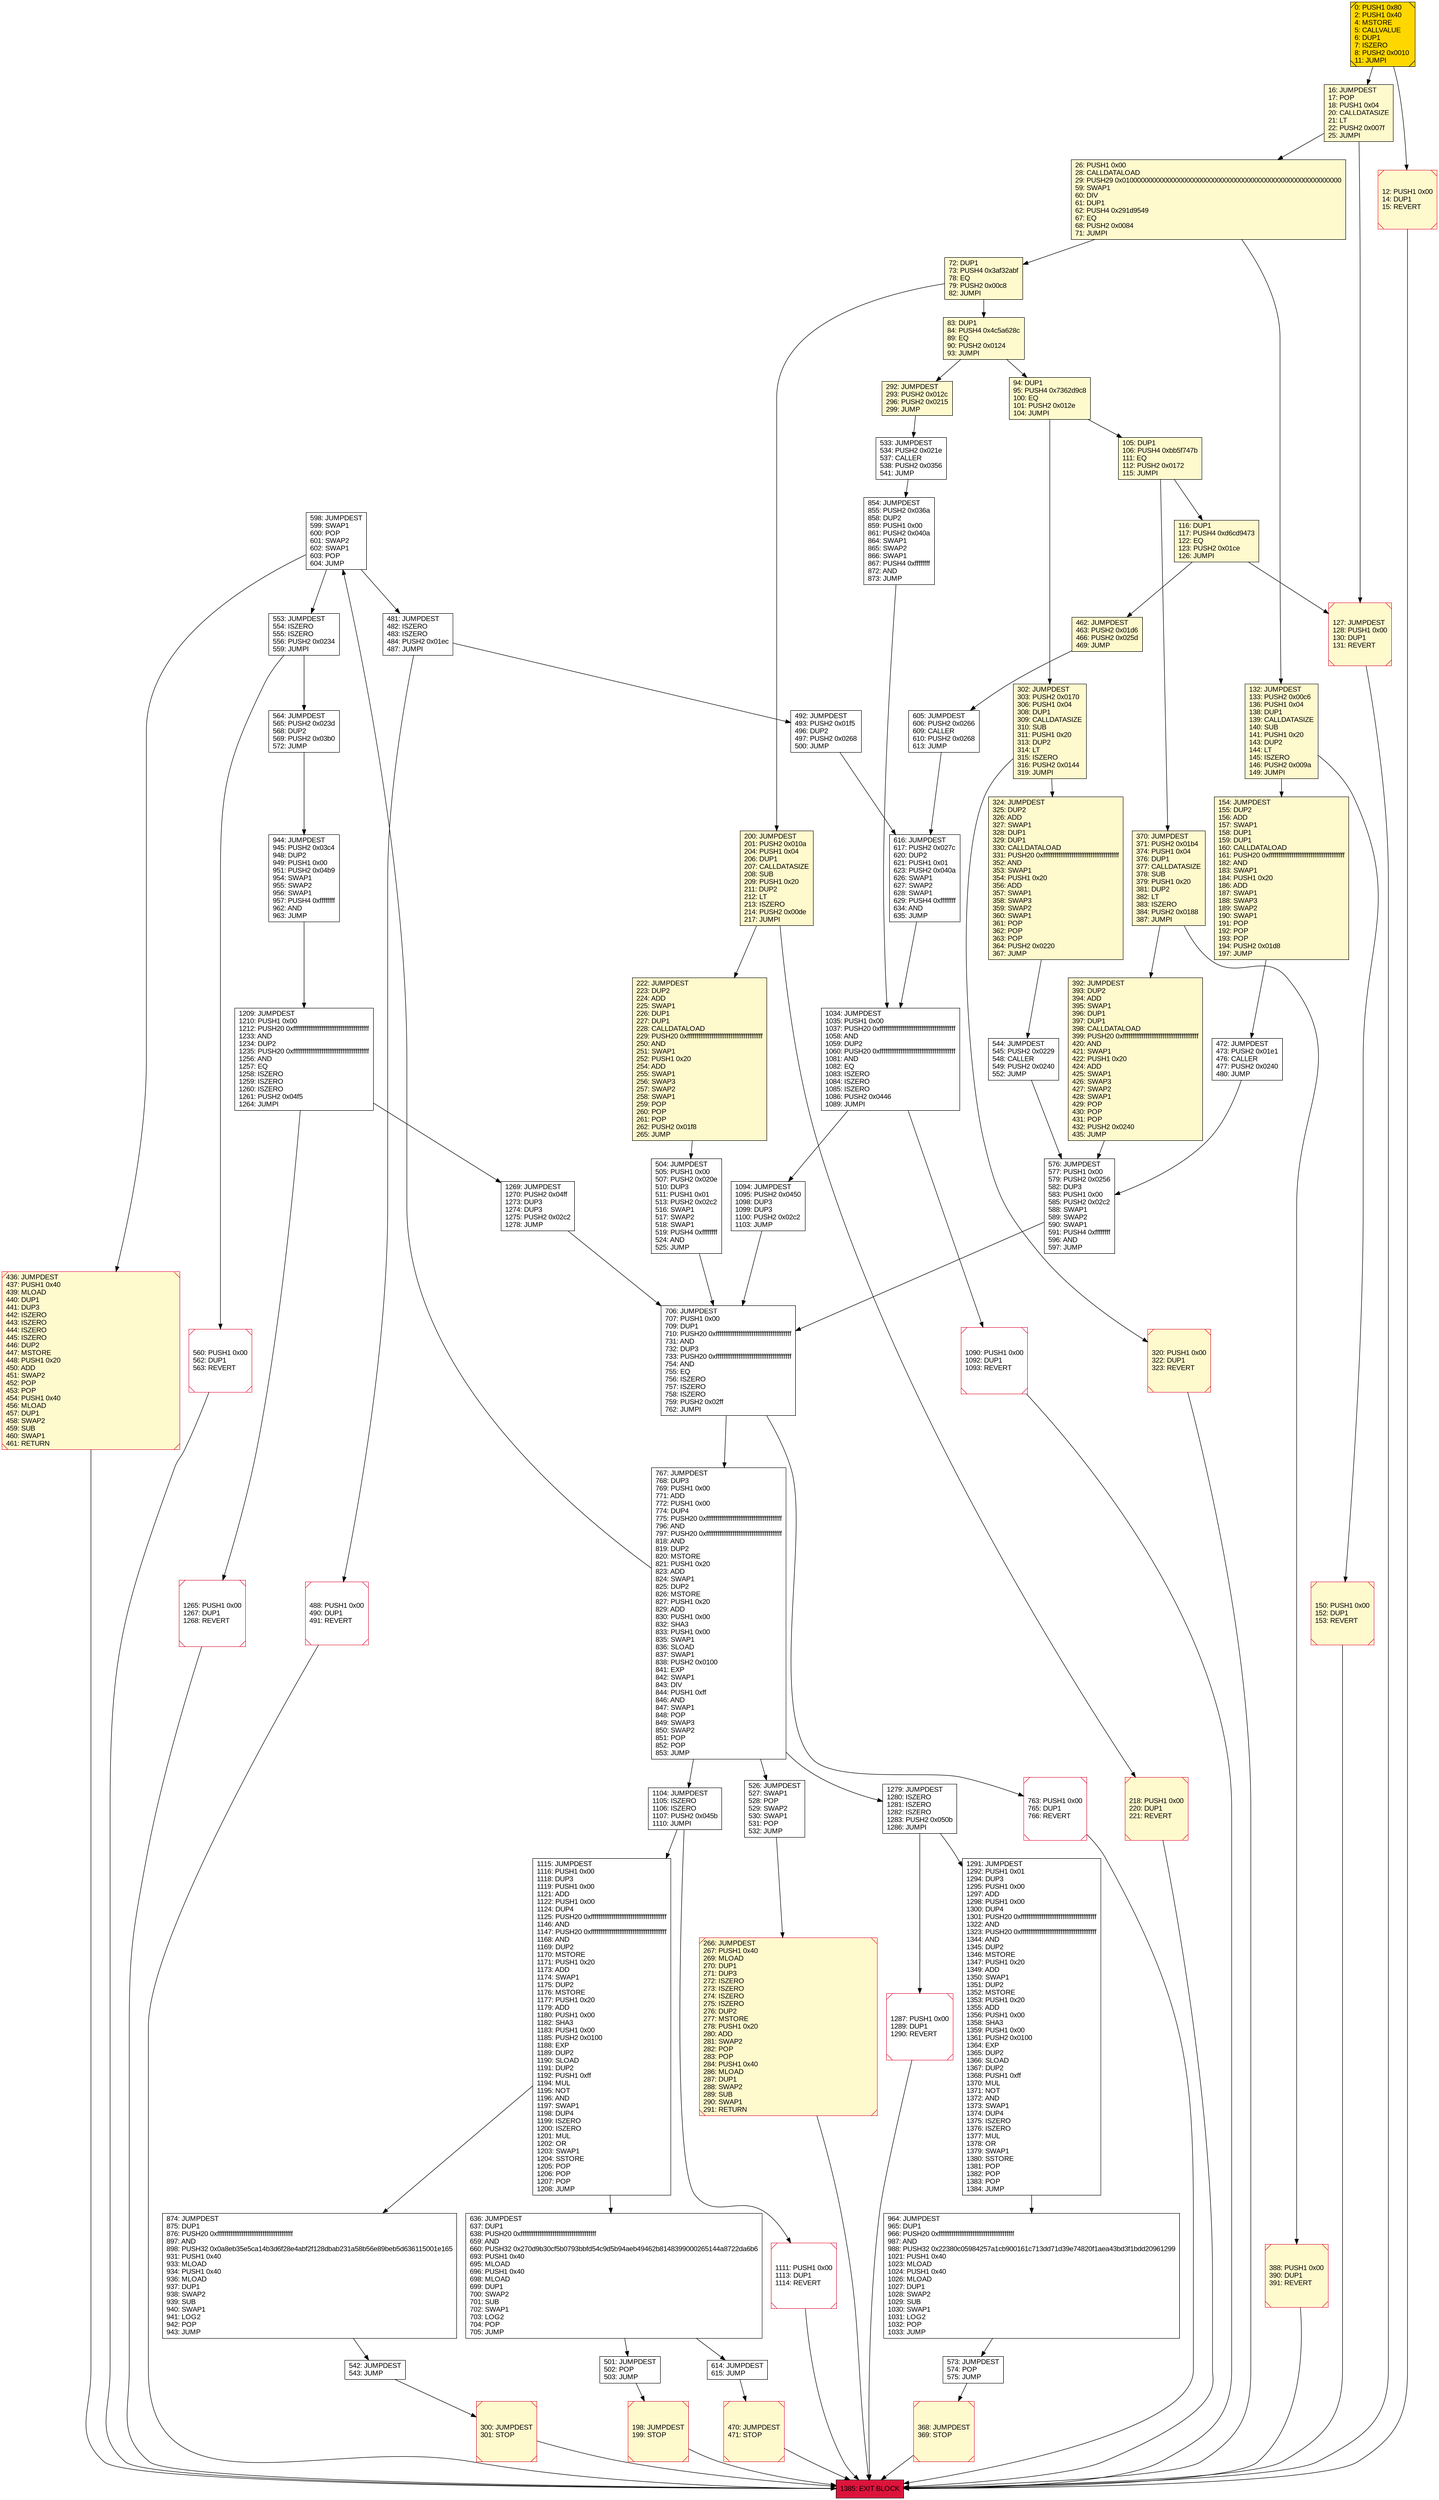 digraph G {
bgcolor=transparent rankdir=UD;
node [shape=box style=filled color=black fillcolor=white fontname=arial fontcolor=black];
874 [label="874: JUMPDEST\l875: DUP1\l876: PUSH20 0xffffffffffffffffffffffffffffffffffffffff\l897: AND\l898: PUSH32 0x0a8eb35e5ca14b3d6f28e4abf2f128dbab231a58b56e89beb5d636115001e165\l931: PUSH1 0x40\l933: MLOAD\l934: PUSH1 0x40\l936: MLOAD\l937: DUP1\l938: SWAP2\l939: SUB\l940: SWAP1\l941: LOG2\l942: POP\l943: JUMP\l" ];
94 [label="94: DUP1\l95: PUSH4 0x7362d9c8\l100: EQ\l101: PUSH2 0x012e\l104: JUMPI\l" fillcolor=lemonchiffon ];
553 [label="553: JUMPDEST\l554: ISZERO\l555: ISZERO\l556: PUSH2 0x0234\l559: JUMPI\l" ];
1104 [label="1104: JUMPDEST\l1105: ISZERO\l1106: ISZERO\l1107: PUSH2 0x045b\l1110: JUMPI\l" ];
26 [label="26: PUSH1 0x00\l28: CALLDATALOAD\l29: PUSH29 0x0100000000000000000000000000000000000000000000000000000000\l59: SWAP1\l60: DIV\l61: DUP1\l62: PUSH4 0x291d9549\l67: EQ\l68: PUSH2 0x0084\l71: JUMPI\l" fillcolor=lemonchiffon ];
436 [label="436: JUMPDEST\l437: PUSH1 0x40\l439: MLOAD\l440: DUP1\l441: DUP3\l442: ISZERO\l443: ISZERO\l444: ISZERO\l445: ISZERO\l446: DUP2\l447: MSTORE\l448: PUSH1 0x20\l450: ADD\l451: SWAP2\l452: POP\l453: POP\l454: PUSH1 0x40\l456: MLOAD\l457: DUP1\l458: SWAP2\l459: SUB\l460: SWAP1\l461: RETURN\l" fillcolor=lemonchiffon shape=Msquare color=crimson ];
616 [label="616: JUMPDEST\l617: PUSH2 0x027c\l620: DUP2\l621: PUSH1 0x01\l623: PUSH2 0x040a\l626: SWAP1\l627: SWAP2\l628: SWAP1\l629: PUSH4 0xffffffff\l634: AND\l635: JUMP\l" ];
132 [label="132: JUMPDEST\l133: PUSH2 0x00c6\l136: PUSH1 0x04\l138: DUP1\l139: CALLDATASIZE\l140: SUB\l141: PUSH1 0x20\l143: DUP2\l144: LT\l145: ISZERO\l146: PUSH2 0x009a\l149: JUMPI\l" fillcolor=lemonchiffon ];
544 [label="544: JUMPDEST\l545: PUSH2 0x0229\l548: CALLER\l549: PUSH2 0x0240\l552: JUMP\l" ];
116 [label="116: DUP1\l117: PUSH4 0xd6cd9473\l122: EQ\l123: PUSH2 0x01ce\l126: JUMPI\l" fillcolor=lemonchiffon ];
560 [label="560: PUSH1 0x00\l562: DUP1\l563: REVERT\l" shape=Msquare color=crimson ];
105 [label="105: DUP1\l106: PUSH4 0xbb5f747b\l111: EQ\l112: PUSH2 0x0172\l115: JUMPI\l" fillcolor=lemonchiffon ];
0 [label="0: PUSH1 0x80\l2: PUSH1 0x40\l4: MSTORE\l5: CALLVALUE\l6: DUP1\l7: ISZERO\l8: PUSH2 0x0010\l11: JUMPI\l" fillcolor=lemonchiffon shape=Msquare fillcolor=gold ];
573 [label="573: JUMPDEST\l574: POP\l575: JUMP\l" ];
576 [label="576: JUMPDEST\l577: PUSH1 0x00\l579: PUSH2 0x0256\l582: DUP3\l583: PUSH1 0x00\l585: PUSH2 0x02c2\l588: SWAP1\l589: SWAP2\l590: SWAP1\l591: PUSH4 0xffffffff\l596: AND\l597: JUMP\l" ];
370 [label="370: JUMPDEST\l371: PUSH2 0x01b4\l374: PUSH1 0x04\l376: DUP1\l377: CALLDATASIZE\l378: SUB\l379: PUSH1 0x20\l381: DUP2\l382: LT\l383: ISZERO\l384: PUSH2 0x0188\l387: JUMPI\l" fillcolor=lemonchiffon ];
200 [label="200: JUMPDEST\l201: PUSH2 0x010a\l204: PUSH1 0x04\l206: DUP1\l207: CALLDATASIZE\l208: SUB\l209: PUSH1 0x20\l211: DUP2\l212: LT\l213: ISZERO\l214: PUSH2 0x00de\l217: JUMPI\l" fillcolor=lemonchiffon ];
222 [label="222: JUMPDEST\l223: DUP2\l224: ADD\l225: SWAP1\l226: DUP1\l227: DUP1\l228: CALLDATALOAD\l229: PUSH20 0xffffffffffffffffffffffffffffffffffffffff\l250: AND\l251: SWAP1\l252: PUSH1 0x20\l254: ADD\l255: SWAP1\l256: SWAP3\l257: SWAP2\l258: SWAP1\l259: POP\l260: POP\l261: POP\l262: PUSH2 0x01f8\l265: JUMP\l" fillcolor=lemonchiffon ];
16 [label="16: JUMPDEST\l17: POP\l18: PUSH1 0x04\l20: CALLDATASIZE\l21: LT\l22: PUSH2 0x007f\l25: JUMPI\l" fillcolor=lemonchiffon ];
154 [label="154: JUMPDEST\l155: DUP2\l156: ADD\l157: SWAP1\l158: DUP1\l159: DUP1\l160: CALLDATALOAD\l161: PUSH20 0xffffffffffffffffffffffffffffffffffffffff\l182: AND\l183: SWAP1\l184: PUSH1 0x20\l186: ADD\l187: SWAP1\l188: SWAP3\l189: SWAP2\l190: SWAP1\l191: POP\l192: POP\l193: POP\l194: PUSH2 0x01d8\l197: JUMP\l" fillcolor=lemonchiffon ];
388 [label="388: PUSH1 0x00\l390: DUP1\l391: REVERT\l" fillcolor=lemonchiffon shape=Msquare color=crimson ];
526 [label="526: JUMPDEST\l527: SWAP1\l528: POP\l529: SWAP2\l530: SWAP1\l531: POP\l532: JUMP\l" ];
1287 [label="1287: PUSH1 0x00\l1289: DUP1\l1290: REVERT\l" shape=Msquare color=crimson ];
1269 [label="1269: JUMPDEST\l1270: PUSH2 0x04ff\l1273: DUP3\l1274: DUP3\l1275: PUSH2 0x02c2\l1278: JUMP\l" ];
854 [label="854: JUMPDEST\l855: PUSH2 0x036a\l858: DUP2\l859: PUSH1 0x00\l861: PUSH2 0x040a\l864: SWAP1\l865: SWAP2\l866: SWAP1\l867: PUSH4 0xffffffff\l872: AND\l873: JUMP\l" ];
542 [label="542: JUMPDEST\l543: JUMP\l" ];
12 [label="12: PUSH1 0x00\l14: DUP1\l15: REVERT\l" fillcolor=lemonchiffon shape=Msquare color=crimson ];
481 [label="481: JUMPDEST\l482: ISZERO\l483: ISZERO\l484: PUSH2 0x01ec\l487: JUMPI\l" ];
266 [label="266: JUMPDEST\l267: PUSH1 0x40\l269: MLOAD\l270: DUP1\l271: DUP3\l272: ISZERO\l273: ISZERO\l274: ISZERO\l275: ISZERO\l276: DUP2\l277: MSTORE\l278: PUSH1 0x20\l280: ADD\l281: SWAP2\l282: POP\l283: POP\l284: PUSH1 0x40\l286: MLOAD\l287: DUP1\l288: SWAP2\l289: SUB\l290: SWAP1\l291: RETURN\l" fillcolor=lemonchiffon shape=Msquare color=crimson ];
150 [label="150: PUSH1 0x00\l152: DUP1\l153: REVERT\l" fillcolor=lemonchiffon shape=Msquare color=crimson ];
504 [label="504: JUMPDEST\l505: PUSH1 0x00\l507: PUSH2 0x020e\l510: DUP3\l511: PUSH1 0x01\l513: PUSH2 0x02c2\l516: SWAP1\l517: SWAP2\l518: SWAP1\l519: PUSH4 0xffffffff\l524: AND\l525: JUMP\l" ];
300 [label="300: JUMPDEST\l301: STOP\l" fillcolor=lemonchiffon shape=Msquare color=crimson ];
636 [label="636: JUMPDEST\l637: DUP1\l638: PUSH20 0xffffffffffffffffffffffffffffffffffffffff\l659: AND\l660: PUSH32 0x270d9b30cf5b0793bbfd54c9d5b94aeb49462b8148399000265144a8722da6b6\l693: PUSH1 0x40\l695: MLOAD\l696: PUSH1 0x40\l698: MLOAD\l699: DUP1\l700: SWAP2\l701: SUB\l702: SWAP1\l703: LOG2\l704: POP\l705: JUMP\l" ];
470 [label="470: JUMPDEST\l471: STOP\l" fillcolor=lemonchiffon shape=Msquare color=crimson ];
944 [label="944: JUMPDEST\l945: PUSH2 0x03c4\l948: DUP2\l949: PUSH1 0x00\l951: PUSH2 0x04b9\l954: SWAP1\l955: SWAP2\l956: SWAP1\l957: PUSH4 0xffffffff\l962: AND\l963: JUMP\l" ];
488 [label="488: PUSH1 0x00\l490: DUP1\l491: REVERT\l" shape=Msquare color=crimson ];
964 [label="964: JUMPDEST\l965: DUP1\l966: PUSH20 0xffffffffffffffffffffffffffffffffffffffff\l987: AND\l988: PUSH32 0x22380c05984257a1cb900161c713dd71d39e74820f1aea43bd3f1bdd20961299\l1021: PUSH1 0x40\l1023: MLOAD\l1024: PUSH1 0x40\l1026: MLOAD\l1027: DUP1\l1028: SWAP2\l1029: SUB\l1030: SWAP1\l1031: LOG2\l1032: POP\l1033: JUMP\l" ];
462 [label="462: JUMPDEST\l463: PUSH2 0x01d6\l466: PUSH2 0x025d\l469: JUMP\l" fillcolor=lemonchiffon ];
1265 [label="1265: PUSH1 0x00\l1267: DUP1\l1268: REVERT\l" shape=Msquare color=crimson ];
614 [label="614: JUMPDEST\l615: JUMP\l" ];
198 [label="198: JUMPDEST\l199: STOP\l" fillcolor=lemonchiffon shape=Msquare color=crimson ];
501 [label="501: JUMPDEST\l502: POP\l503: JUMP\l" ];
392 [label="392: JUMPDEST\l393: DUP2\l394: ADD\l395: SWAP1\l396: DUP1\l397: DUP1\l398: CALLDATALOAD\l399: PUSH20 0xffffffffffffffffffffffffffffffffffffffff\l420: AND\l421: SWAP1\l422: PUSH1 0x20\l424: ADD\l425: SWAP1\l426: SWAP3\l427: SWAP2\l428: SWAP1\l429: POP\l430: POP\l431: POP\l432: PUSH2 0x0240\l435: JUMP\l" fillcolor=lemonchiffon ];
492 [label="492: JUMPDEST\l493: PUSH2 0x01f5\l496: DUP2\l497: PUSH2 0x0268\l500: JUMP\l" ];
763 [label="763: PUSH1 0x00\l765: DUP1\l766: REVERT\l" shape=Msquare color=crimson ];
83 [label="83: DUP1\l84: PUSH4 0x4c5a628c\l89: EQ\l90: PUSH2 0x0124\l93: JUMPI\l" fillcolor=lemonchiffon ];
292 [label="292: JUMPDEST\l293: PUSH2 0x012c\l296: PUSH2 0x0215\l299: JUMP\l" fillcolor=lemonchiffon ];
302 [label="302: JUMPDEST\l303: PUSH2 0x0170\l306: PUSH1 0x04\l308: DUP1\l309: CALLDATASIZE\l310: SUB\l311: PUSH1 0x20\l313: DUP2\l314: LT\l315: ISZERO\l316: PUSH2 0x0144\l319: JUMPI\l" fillcolor=lemonchiffon ];
324 [label="324: JUMPDEST\l325: DUP2\l326: ADD\l327: SWAP1\l328: DUP1\l329: DUP1\l330: CALLDATALOAD\l331: PUSH20 0xffffffffffffffffffffffffffffffffffffffff\l352: AND\l353: SWAP1\l354: PUSH1 0x20\l356: ADD\l357: SWAP1\l358: SWAP3\l359: SWAP2\l360: SWAP1\l361: POP\l362: POP\l363: POP\l364: PUSH2 0x0220\l367: JUMP\l" fillcolor=lemonchiffon ];
533 [label="533: JUMPDEST\l534: PUSH2 0x021e\l537: CALLER\l538: PUSH2 0x0356\l541: JUMP\l" ];
320 [label="320: PUSH1 0x00\l322: DUP1\l323: REVERT\l" fillcolor=lemonchiffon shape=Msquare color=crimson ];
1209 [label="1209: JUMPDEST\l1210: PUSH1 0x00\l1212: PUSH20 0xffffffffffffffffffffffffffffffffffffffff\l1233: AND\l1234: DUP2\l1235: PUSH20 0xffffffffffffffffffffffffffffffffffffffff\l1256: AND\l1257: EQ\l1258: ISZERO\l1259: ISZERO\l1260: ISZERO\l1261: PUSH2 0x04f5\l1264: JUMPI\l" ];
1090 [label="1090: PUSH1 0x00\l1092: DUP1\l1093: REVERT\l" shape=Msquare color=crimson ];
368 [label="368: JUMPDEST\l369: STOP\l" fillcolor=lemonchiffon shape=Msquare color=crimson ];
1279 [label="1279: JUMPDEST\l1280: ISZERO\l1281: ISZERO\l1282: ISZERO\l1283: PUSH2 0x050b\l1286: JUMPI\l" ];
1094 [label="1094: JUMPDEST\l1095: PUSH2 0x0450\l1098: DUP3\l1099: DUP3\l1100: PUSH2 0x02c2\l1103: JUMP\l" ];
767 [label="767: JUMPDEST\l768: DUP3\l769: PUSH1 0x00\l771: ADD\l772: PUSH1 0x00\l774: DUP4\l775: PUSH20 0xffffffffffffffffffffffffffffffffffffffff\l796: AND\l797: PUSH20 0xffffffffffffffffffffffffffffffffffffffff\l818: AND\l819: DUP2\l820: MSTORE\l821: PUSH1 0x20\l823: ADD\l824: SWAP1\l825: DUP2\l826: MSTORE\l827: PUSH1 0x20\l829: ADD\l830: PUSH1 0x00\l832: SHA3\l833: PUSH1 0x00\l835: SWAP1\l836: SLOAD\l837: SWAP1\l838: PUSH2 0x0100\l841: EXP\l842: SWAP1\l843: DIV\l844: PUSH1 0xff\l846: AND\l847: SWAP1\l848: POP\l849: SWAP3\l850: SWAP2\l851: POP\l852: POP\l853: JUMP\l" ];
1385 [label="1385: EXIT BLOCK\l" fillcolor=crimson ];
472 [label="472: JUMPDEST\l473: PUSH2 0x01e1\l476: CALLER\l477: PUSH2 0x0240\l480: JUMP\l" ];
72 [label="72: DUP1\l73: PUSH4 0x3af32abf\l78: EQ\l79: PUSH2 0x00c8\l82: JUMPI\l" fillcolor=lemonchiffon ];
605 [label="605: JUMPDEST\l606: PUSH2 0x0266\l609: CALLER\l610: PUSH2 0x0268\l613: JUMP\l" ];
1291 [label="1291: JUMPDEST\l1292: PUSH1 0x01\l1294: DUP3\l1295: PUSH1 0x00\l1297: ADD\l1298: PUSH1 0x00\l1300: DUP4\l1301: PUSH20 0xffffffffffffffffffffffffffffffffffffffff\l1322: AND\l1323: PUSH20 0xffffffffffffffffffffffffffffffffffffffff\l1344: AND\l1345: DUP2\l1346: MSTORE\l1347: PUSH1 0x20\l1349: ADD\l1350: SWAP1\l1351: DUP2\l1352: MSTORE\l1353: PUSH1 0x20\l1355: ADD\l1356: PUSH1 0x00\l1358: SHA3\l1359: PUSH1 0x00\l1361: PUSH2 0x0100\l1364: EXP\l1365: DUP2\l1366: SLOAD\l1367: DUP2\l1368: PUSH1 0xff\l1370: MUL\l1371: NOT\l1372: AND\l1373: SWAP1\l1374: DUP4\l1375: ISZERO\l1376: ISZERO\l1377: MUL\l1378: OR\l1379: SWAP1\l1380: SSTORE\l1381: POP\l1382: POP\l1383: POP\l1384: JUMP\l" ];
564 [label="564: JUMPDEST\l565: PUSH2 0x023d\l568: DUP2\l569: PUSH2 0x03b0\l572: JUMP\l" ];
1111 [label="1111: PUSH1 0x00\l1113: DUP1\l1114: REVERT\l" shape=Msquare color=crimson ];
127 [label="127: JUMPDEST\l128: PUSH1 0x00\l130: DUP1\l131: REVERT\l" fillcolor=lemonchiffon shape=Msquare color=crimson ];
706 [label="706: JUMPDEST\l707: PUSH1 0x00\l709: DUP1\l710: PUSH20 0xffffffffffffffffffffffffffffffffffffffff\l731: AND\l732: DUP3\l733: PUSH20 0xffffffffffffffffffffffffffffffffffffffff\l754: AND\l755: EQ\l756: ISZERO\l757: ISZERO\l758: ISZERO\l759: PUSH2 0x02ff\l762: JUMPI\l" ];
1034 [label="1034: JUMPDEST\l1035: PUSH1 0x00\l1037: PUSH20 0xffffffffffffffffffffffffffffffffffffffff\l1058: AND\l1059: DUP2\l1060: PUSH20 0xffffffffffffffffffffffffffffffffffffffff\l1081: AND\l1082: EQ\l1083: ISZERO\l1084: ISZERO\l1085: ISZERO\l1086: PUSH2 0x0446\l1089: JUMPI\l" ];
218 [label="218: PUSH1 0x00\l220: DUP1\l221: REVERT\l" fillcolor=lemonchiffon shape=Msquare color=crimson ];
598 [label="598: JUMPDEST\l599: SWAP1\l600: POP\l601: SWAP2\l602: SWAP1\l603: POP\l604: JUMP\l" ];
1115 [label="1115: JUMPDEST\l1116: PUSH1 0x00\l1118: DUP3\l1119: PUSH1 0x00\l1121: ADD\l1122: PUSH1 0x00\l1124: DUP4\l1125: PUSH20 0xffffffffffffffffffffffffffffffffffffffff\l1146: AND\l1147: PUSH20 0xffffffffffffffffffffffffffffffffffffffff\l1168: AND\l1169: DUP2\l1170: MSTORE\l1171: PUSH1 0x20\l1173: ADD\l1174: SWAP1\l1175: DUP2\l1176: MSTORE\l1177: PUSH1 0x20\l1179: ADD\l1180: PUSH1 0x00\l1182: SHA3\l1183: PUSH1 0x00\l1185: PUSH2 0x0100\l1188: EXP\l1189: DUP2\l1190: SLOAD\l1191: DUP2\l1192: PUSH1 0xff\l1194: MUL\l1195: NOT\l1196: AND\l1197: SWAP1\l1198: DUP4\l1199: ISZERO\l1200: ISZERO\l1201: MUL\l1202: OR\l1203: SWAP1\l1204: SSTORE\l1205: POP\l1206: POP\l1207: POP\l1208: JUMP\l" ];
83 -> 292;
501 -> 198;
767 -> 1279;
302 -> 324;
105 -> 370;
320 -> 1385;
1279 -> 1291;
1090 -> 1385;
368 -> 1385;
26 -> 132;
544 -> 576;
542 -> 300;
218 -> 1385;
127 -> 1385;
526 -> 266;
614 -> 470;
94 -> 105;
553 -> 560;
222 -> 504;
105 -> 116;
1034 -> 1090;
767 -> 598;
1034 -> 1094;
1094 -> 706;
706 -> 767;
1111 -> 1385;
488 -> 1385;
706 -> 763;
944 -> 1209;
16 -> 26;
1291 -> 964;
874 -> 542;
470 -> 1385;
132 -> 154;
564 -> 944;
763 -> 1385;
1209 -> 1265;
0 -> 12;
72 -> 83;
370 -> 388;
1265 -> 1385;
302 -> 320;
198 -> 1385;
292 -> 533;
0 -> 16;
132 -> 150;
462 -> 605;
200 -> 222;
1279 -> 1287;
504 -> 706;
767 -> 526;
12 -> 1385;
1209 -> 1269;
1115 -> 636;
533 -> 854;
154 -> 472;
370 -> 392;
388 -> 1385;
598 -> 481;
392 -> 576;
1287 -> 1385;
300 -> 1385;
492 -> 616;
854 -> 1034;
324 -> 544;
964 -> 573;
83 -> 94;
94 -> 302;
116 -> 462;
1269 -> 706;
150 -> 1385;
16 -> 127;
266 -> 1385;
436 -> 1385;
576 -> 706;
767 -> 1104;
200 -> 218;
605 -> 616;
636 -> 614;
26 -> 72;
636 -> 501;
481 -> 492;
72 -> 200;
616 -> 1034;
1104 -> 1111;
553 -> 564;
598 -> 436;
116 -> 127;
472 -> 576;
481 -> 488;
560 -> 1385;
598 -> 553;
1104 -> 1115;
573 -> 368;
1115 -> 874;
}